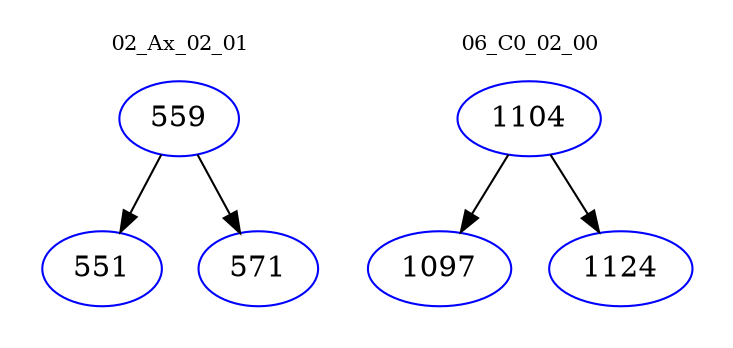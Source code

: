 digraph{
subgraph cluster_0 {
color = white
label = "02_Ax_02_01";
fontsize=10;
T0_559 [label="559", color="blue"]
T0_559 -> T0_551 [color="black"]
T0_551 [label="551", color="blue"]
T0_559 -> T0_571 [color="black"]
T0_571 [label="571", color="blue"]
}
subgraph cluster_1 {
color = white
label = "06_C0_02_00";
fontsize=10;
T1_1104 [label="1104", color="blue"]
T1_1104 -> T1_1097 [color="black"]
T1_1097 [label="1097", color="blue"]
T1_1104 -> T1_1124 [color="black"]
T1_1124 [label="1124", color="blue"]
}
}
